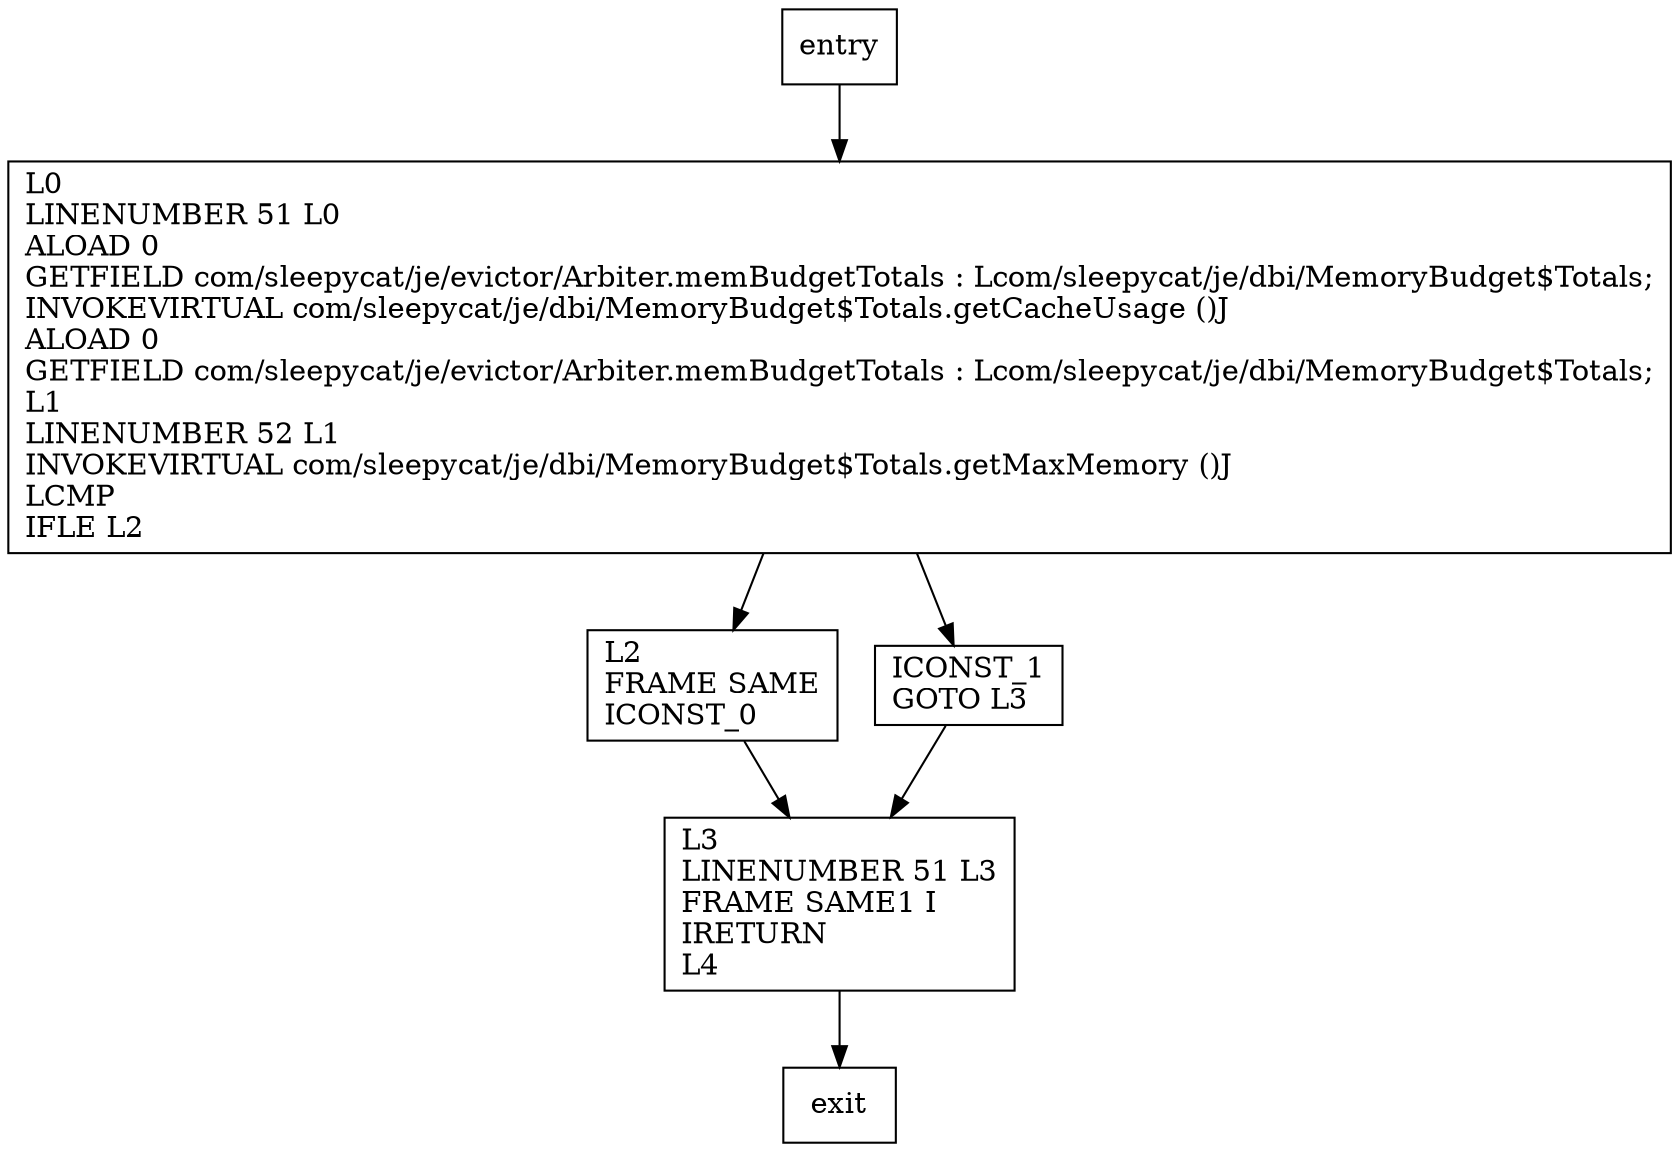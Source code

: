 digraph isOverBudget {
node [shape=record];
1690777814 [label="L0\lLINENUMBER 51 L0\lALOAD 0\lGETFIELD com/sleepycat/je/evictor/Arbiter.memBudgetTotals : Lcom/sleepycat/je/dbi/MemoryBudget$Totals;\lINVOKEVIRTUAL com/sleepycat/je/dbi/MemoryBudget$Totals.getCacheUsage ()J\lALOAD 0\lGETFIELD com/sleepycat/je/evictor/Arbiter.memBudgetTotals : Lcom/sleepycat/je/dbi/MemoryBudget$Totals;\lL1\lLINENUMBER 52 L1\lINVOKEVIRTUAL com/sleepycat/je/dbi/MemoryBudget$Totals.getMaxMemory ()J\lLCMP\lIFLE L2\l"];
122334632 [label="L2\lFRAME SAME\lICONST_0\l"];
680133483 [label="ICONST_1\lGOTO L3\l"];
1393339801 [label="L3\lLINENUMBER 51 L3\lFRAME SAME1 I\lIRETURN\lL4\l"];
entry;
exit;
entry -> 1690777814;
1690777814 -> 122334632;
1690777814 -> 680133483;
122334632 -> 1393339801;
680133483 -> 1393339801;
1393339801 -> exit;
}
